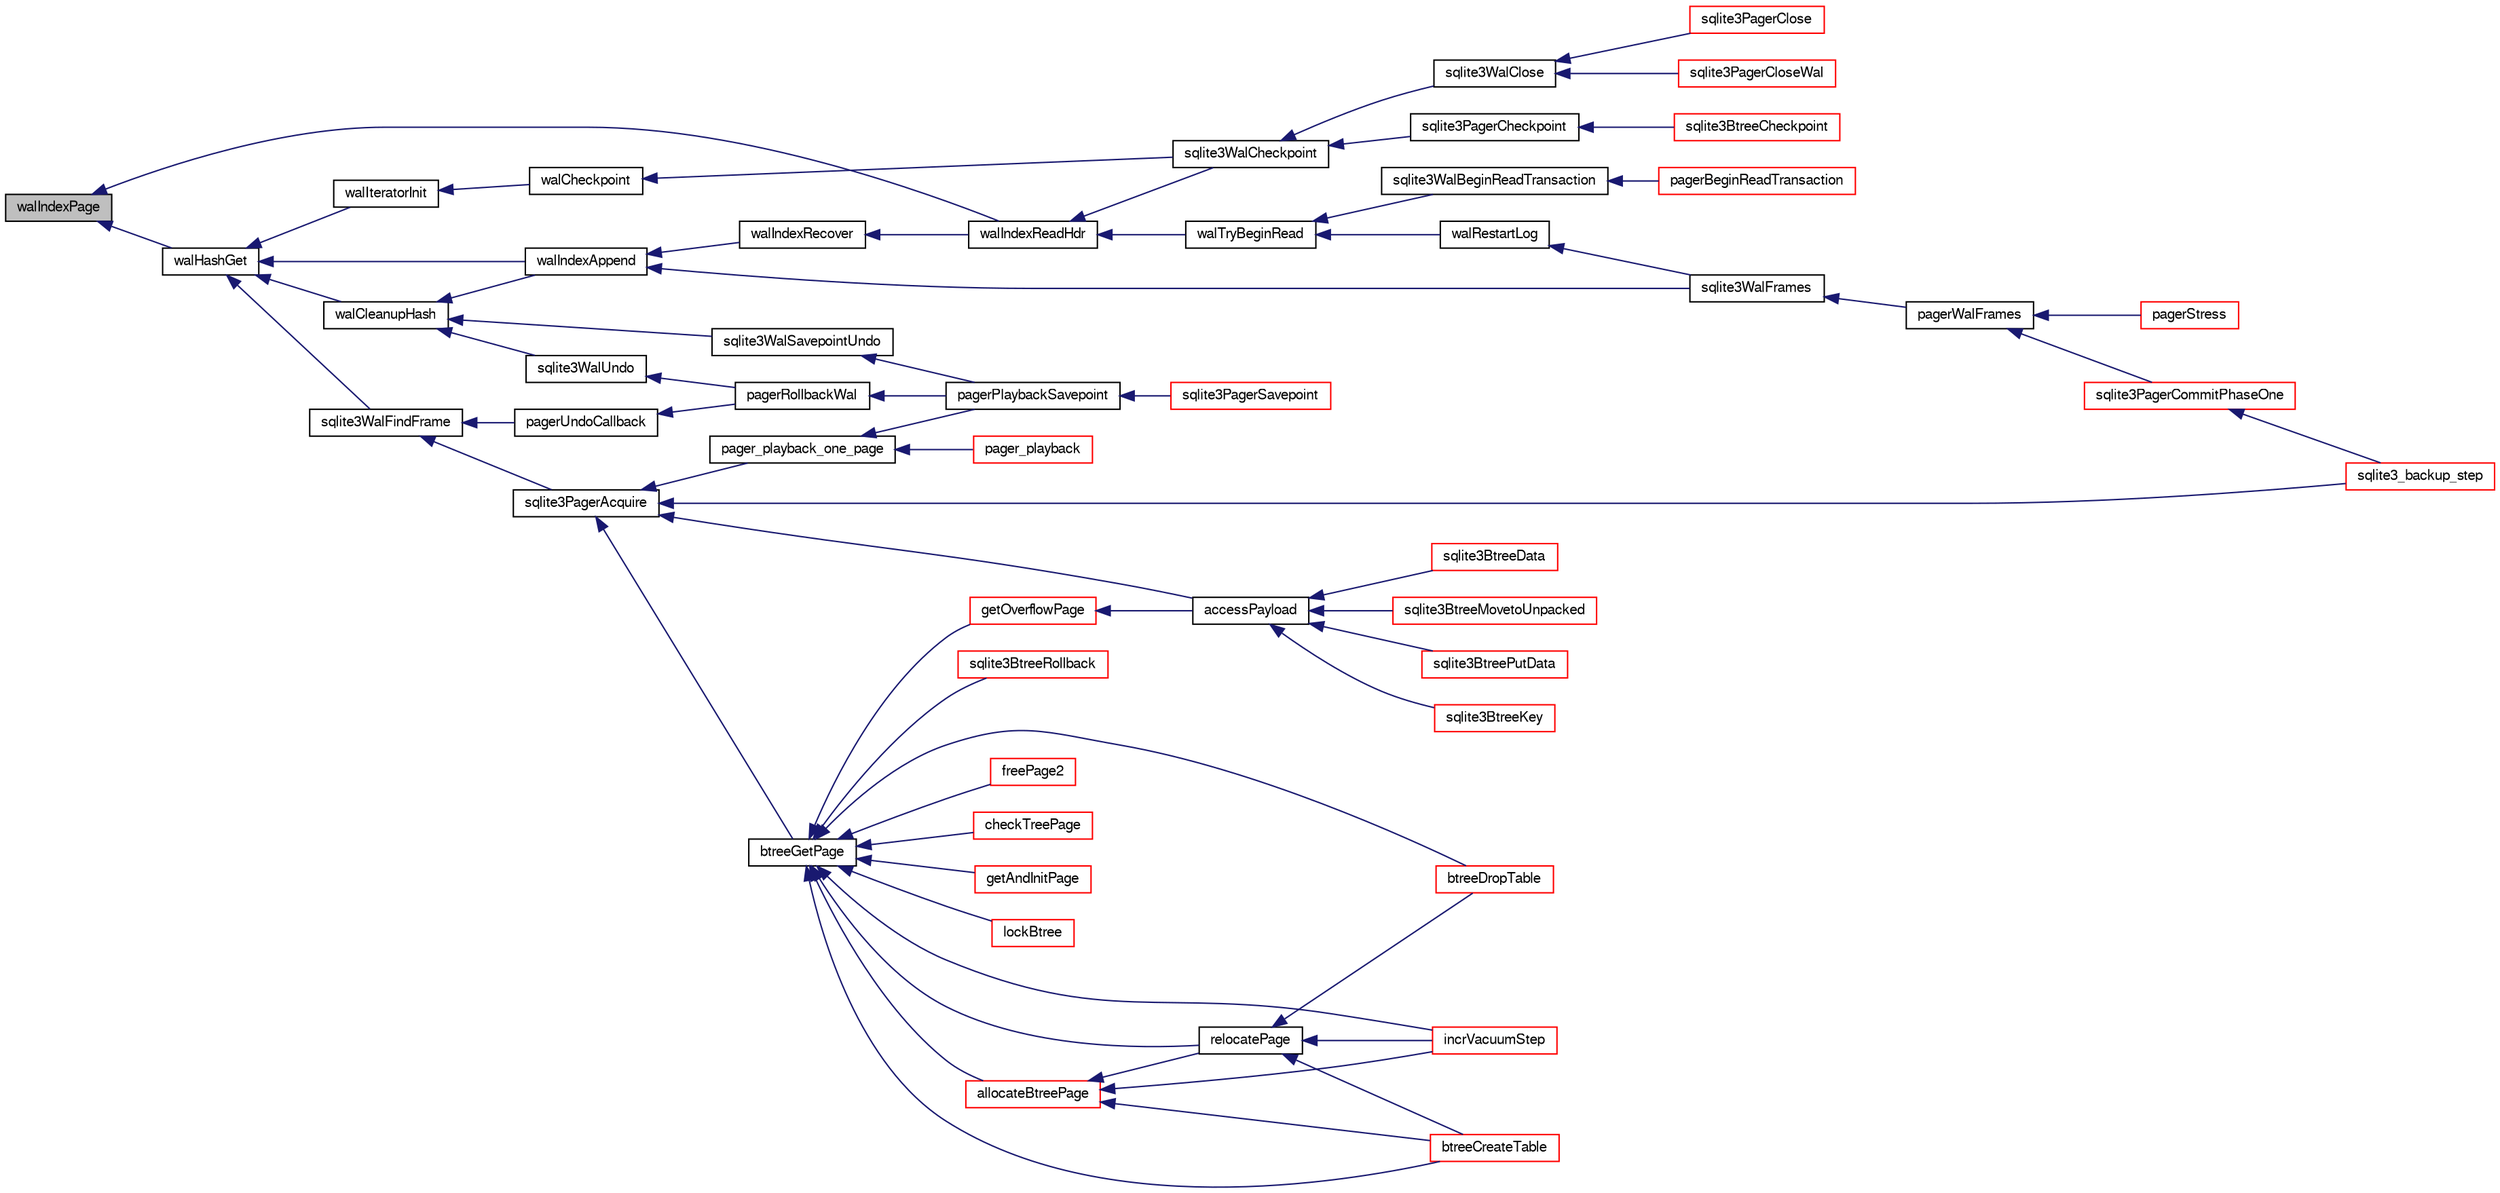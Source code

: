 digraph "walIndexPage"
{
  edge [fontname="FreeSans",fontsize="10",labelfontname="FreeSans",labelfontsize="10"];
  node [fontname="FreeSans",fontsize="10",shape=record];
  rankdir="LR";
  Node897824 [label="walIndexPage",height=0.2,width=0.4,color="black", fillcolor="grey75", style="filled", fontcolor="black"];
  Node897824 -> Node897825 [dir="back",color="midnightblue",fontsize="10",style="solid",fontname="FreeSans"];
  Node897825 [label="walHashGet",height=0.2,width=0.4,color="black", fillcolor="white", style="filled",URL="$sqlite3_8c.html#ae19bbc16575c591b6e0aee0aed2cfaf3"];
  Node897825 -> Node897826 [dir="back",color="midnightblue",fontsize="10",style="solid",fontname="FreeSans"];
  Node897826 [label="walCleanupHash",height=0.2,width=0.4,color="black", fillcolor="white", style="filled",URL="$sqlite3_8c.html#acb07b8b7a082b5b17a0cd10bc324cc94"];
  Node897826 -> Node897827 [dir="back",color="midnightblue",fontsize="10",style="solid",fontname="FreeSans"];
  Node897827 [label="walIndexAppend",height=0.2,width=0.4,color="black", fillcolor="white", style="filled",URL="$sqlite3_8c.html#a610585027d507a9b1c4a3d83bf01f517"];
  Node897827 -> Node897828 [dir="back",color="midnightblue",fontsize="10",style="solid",fontname="FreeSans"];
  Node897828 [label="walIndexRecover",height=0.2,width=0.4,color="black", fillcolor="white", style="filled",URL="$sqlite3_8c.html#ab4ee99f3710323acbeb6c495dd18d205"];
  Node897828 -> Node897829 [dir="back",color="midnightblue",fontsize="10",style="solid",fontname="FreeSans"];
  Node897829 [label="walIndexReadHdr",height=0.2,width=0.4,color="black", fillcolor="white", style="filled",URL="$sqlite3_8c.html#a66529e9c71a2bef92c4eb34bdd3a72a2"];
  Node897829 -> Node897830 [dir="back",color="midnightblue",fontsize="10",style="solid",fontname="FreeSans"];
  Node897830 [label="walTryBeginRead",height=0.2,width=0.4,color="black", fillcolor="white", style="filled",URL="$sqlite3_8c.html#a7145b08b2ade973da4b1f5882e2fa21f"];
  Node897830 -> Node897831 [dir="back",color="midnightblue",fontsize="10",style="solid",fontname="FreeSans"];
  Node897831 [label="sqlite3WalBeginReadTransaction",height=0.2,width=0.4,color="black", fillcolor="white", style="filled",URL="$sqlite3_8c.html#a4a23329d9a3206642b307e6d22635f95"];
  Node897831 -> Node897832 [dir="back",color="midnightblue",fontsize="10",style="solid",fontname="FreeSans"];
  Node897832 [label="pagerBeginReadTransaction",height=0.2,width=0.4,color="red", fillcolor="white", style="filled",URL="$sqlite3_8c.html#a4a484b6c404f96050418d965e3cc17a1"];
  Node897830 -> Node898099 [dir="back",color="midnightblue",fontsize="10",style="solid",fontname="FreeSans"];
  Node898099 [label="walRestartLog",height=0.2,width=0.4,color="black", fillcolor="white", style="filled",URL="$sqlite3_8c.html#a12a2a8718a33ce32fc99f83239a4d491"];
  Node898099 -> Node898100 [dir="back",color="midnightblue",fontsize="10",style="solid",fontname="FreeSans"];
  Node898100 [label="sqlite3WalFrames",height=0.2,width=0.4,color="black", fillcolor="white", style="filled",URL="$sqlite3_8c.html#af9606aac275558d3b96c83b2bff2d717"];
  Node898100 -> Node898101 [dir="back",color="midnightblue",fontsize="10",style="solid",fontname="FreeSans"];
  Node898101 [label="pagerWalFrames",height=0.2,width=0.4,color="black", fillcolor="white", style="filled",URL="$sqlite3_8c.html#a1675dba6bfeb50d8aa8a0509103fd004"];
  Node898101 -> Node898102 [dir="back",color="midnightblue",fontsize="10",style="solid",fontname="FreeSans"];
  Node898102 [label="pagerStress",height=0.2,width=0.4,color="red", fillcolor="white", style="filled",URL="$sqlite3_8c.html#abb21a3a371038e9e3e69af0f21a1b386"];
  Node898101 -> Node898110 [dir="back",color="midnightblue",fontsize="10",style="solid",fontname="FreeSans"];
  Node898110 [label="sqlite3PagerCommitPhaseOne",height=0.2,width=0.4,color="red", fillcolor="white", style="filled",URL="$sqlite3_8c.html#a2baf986bff9120486e9acc5951494ea7"];
  Node898110 -> Node898048 [dir="back",color="midnightblue",fontsize="10",style="solid",fontname="FreeSans"];
  Node898048 [label="sqlite3_backup_step",height=0.2,width=0.4,color="red", fillcolor="white", style="filled",URL="$sqlite3_8h.html#a1699b75e98d082eebc465a9e64c35269"];
  Node897829 -> Node898114 [dir="back",color="midnightblue",fontsize="10",style="solid",fontname="FreeSans"];
  Node898114 [label="sqlite3WalCheckpoint",height=0.2,width=0.4,color="black", fillcolor="white", style="filled",URL="$sqlite3_8c.html#a58bec6523fa854142169cdff1fbb8e5f"];
  Node898114 -> Node898115 [dir="back",color="midnightblue",fontsize="10",style="solid",fontname="FreeSans"];
  Node898115 [label="sqlite3PagerCheckpoint",height=0.2,width=0.4,color="black", fillcolor="white", style="filled",URL="$sqlite3_8c.html#a51b879bda409240901c1443161246045"];
  Node898115 -> Node898116 [dir="back",color="midnightblue",fontsize="10",style="solid",fontname="FreeSans"];
  Node898116 [label="sqlite3BtreeCheckpoint",height=0.2,width=0.4,color="red", fillcolor="white", style="filled",URL="$sqlite3_8c.html#a7aa6f5fb12dca5d734397768e90ae119"];
  Node898114 -> Node898122 [dir="back",color="midnightblue",fontsize="10",style="solid",fontname="FreeSans"];
  Node898122 [label="sqlite3WalClose",height=0.2,width=0.4,color="black", fillcolor="white", style="filled",URL="$sqlite3_8c.html#abfd7d36ec6ea41ecb2717dd4c6b0571e"];
  Node898122 -> Node898123 [dir="back",color="midnightblue",fontsize="10",style="solid",fontname="FreeSans"];
  Node898123 [label="sqlite3PagerClose",height=0.2,width=0.4,color="red", fillcolor="white", style="filled",URL="$sqlite3_8c.html#af94b1f96b60689fd09422cce2c85f53f"];
  Node898122 -> Node898129 [dir="back",color="midnightblue",fontsize="10",style="solid",fontname="FreeSans"];
  Node898129 [label="sqlite3PagerCloseWal",height=0.2,width=0.4,color="red", fillcolor="white", style="filled",URL="$sqlite3_8c.html#ac62d7d3d29214a7cad25fdd88e7c7a74"];
  Node897827 -> Node898100 [dir="back",color="midnightblue",fontsize="10",style="solid",fontname="FreeSans"];
  Node897826 -> Node898130 [dir="back",color="midnightblue",fontsize="10",style="solid",fontname="FreeSans"];
  Node898130 [label="sqlite3WalUndo",height=0.2,width=0.4,color="black", fillcolor="white", style="filled",URL="$sqlite3_8c.html#a9a106da99e04f3c34f90e9ca15678953"];
  Node898130 -> Node898131 [dir="back",color="midnightblue",fontsize="10",style="solid",fontname="FreeSans"];
  Node898131 [label="pagerRollbackWal",height=0.2,width=0.4,color="black", fillcolor="white", style="filled",URL="$sqlite3_8c.html#a80911cae8e3a137646b54d4e3e52147b"];
  Node898131 -> Node898132 [dir="back",color="midnightblue",fontsize="10",style="solid",fontname="FreeSans"];
  Node898132 [label="pagerPlaybackSavepoint",height=0.2,width=0.4,color="black", fillcolor="white", style="filled",URL="$sqlite3_8c.html#aedf76c3b6661c4244cc3e2c5464fd12e"];
  Node898132 -> Node898133 [dir="back",color="midnightblue",fontsize="10",style="solid",fontname="FreeSans"];
  Node898133 [label="sqlite3PagerSavepoint",height=0.2,width=0.4,color="red", fillcolor="white", style="filled",URL="$sqlite3_8c.html#a8b5f1920b6a8b564a47e243868f2c8d4"];
  Node897826 -> Node898232 [dir="back",color="midnightblue",fontsize="10",style="solid",fontname="FreeSans"];
  Node898232 [label="sqlite3WalSavepointUndo",height=0.2,width=0.4,color="black", fillcolor="white", style="filled",URL="$sqlite3_8c.html#acadd357868ee08e816276be2170e0904"];
  Node898232 -> Node898132 [dir="back",color="midnightblue",fontsize="10",style="solid",fontname="FreeSans"];
  Node897825 -> Node897827 [dir="back",color="midnightblue",fontsize="10",style="solid",fontname="FreeSans"];
  Node897825 -> Node898233 [dir="back",color="midnightblue",fontsize="10",style="solid",fontname="FreeSans"];
  Node898233 [label="walIteratorInit",height=0.2,width=0.4,color="black", fillcolor="white", style="filled",URL="$sqlite3_8c.html#af32190641053b9108a09fac6ff0ad652"];
  Node898233 -> Node898234 [dir="back",color="midnightblue",fontsize="10",style="solid",fontname="FreeSans"];
  Node898234 [label="walCheckpoint",height=0.2,width=0.4,color="black", fillcolor="white", style="filled",URL="$sqlite3_8c.html#ab5245070ab67db40291c71c4991aa317"];
  Node898234 -> Node898114 [dir="back",color="midnightblue",fontsize="10",style="solid",fontname="FreeSans"];
  Node897825 -> Node898235 [dir="back",color="midnightblue",fontsize="10",style="solid",fontname="FreeSans"];
  Node898235 [label="sqlite3WalFindFrame",height=0.2,width=0.4,color="black", fillcolor="white", style="filled",URL="$sqlite3_8c.html#a70d73def3adcc264f500a63178742708"];
  Node898235 -> Node898201 [dir="back",color="midnightblue",fontsize="10",style="solid",fontname="FreeSans"];
  Node898201 [label="pagerUndoCallback",height=0.2,width=0.4,color="black", fillcolor="white", style="filled",URL="$sqlite3_8c.html#aca578b7eaed97dbbc2219eb67e1de24f"];
  Node898201 -> Node898131 [dir="back",color="midnightblue",fontsize="10",style="solid",fontname="FreeSans"];
  Node898235 -> Node898137 [dir="back",color="midnightblue",fontsize="10",style="solid",fontname="FreeSans"];
  Node898137 [label="sqlite3PagerAcquire",height=0.2,width=0.4,color="black", fillcolor="white", style="filled",URL="$sqlite3_8c.html#a22a53daafd2bd778cda390312651f994"];
  Node898137 -> Node898138 [dir="back",color="midnightblue",fontsize="10",style="solid",fontname="FreeSans"];
  Node898138 [label="pager_playback_one_page",height=0.2,width=0.4,color="black", fillcolor="white", style="filled",URL="$sqlite3_8c.html#adfca1dee9939482792fe2b4ed982d00e"];
  Node898138 -> Node898139 [dir="back",color="midnightblue",fontsize="10",style="solid",fontname="FreeSans"];
  Node898139 [label="pager_playback",height=0.2,width=0.4,color="red", fillcolor="white", style="filled",URL="$sqlite3_8c.html#a9d9a750a9fc76eb4b668c8a16b164a65"];
  Node898138 -> Node898132 [dir="back",color="midnightblue",fontsize="10",style="solid",fontname="FreeSans"];
  Node898137 -> Node898140 [dir="back",color="midnightblue",fontsize="10",style="solid",fontname="FreeSans"];
  Node898140 [label="btreeGetPage",height=0.2,width=0.4,color="black", fillcolor="white", style="filled",URL="$sqlite3_8c.html#ac59679e30ceb0190614fbd19a7feb6de"];
  Node898140 -> Node898141 [dir="back",color="midnightblue",fontsize="10",style="solid",fontname="FreeSans"];
  Node898141 [label="getAndInitPage",height=0.2,width=0.4,color="red", fillcolor="white", style="filled",URL="$sqlite3_8c.html#ae85122d12808231a8d58459440a405ab"];
  Node898140 -> Node898096 [dir="back",color="midnightblue",fontsize="10",style="solid",fontname="FreeSans"];
  Node898096 [label="lockBtree",height=0.2,width=0.4,color="red", fillcolor="white", style="filled",URL="$sqlite3_8c.html#a5b808194d3178be15705a420265cee9d"];
  Node898140 -> Node898170 [dir="back",color="midnightblue",fontsize="10",style="solid",fontname="FreeSans"];
  Node898170 [label="relocatePage",height=0.2,width=0.4,color="black", fillcolor="white", style="filled",URL="$sqlite3_8c.html#af8fb5934ff87b02845c89350c57fd2bc"];
  Node898170 -> Node898171 [dir="back",color="midnightblue",fontsize="10",style="solid",fontname="FreeSans"];
  Node898171 [label="incrVacuumStep",height=0.2,width=0.4,color="red", fillcolor="white", style="filled",URL="$sqlite3_8c.html#a68a85130a567f1700dc0907ec9227892"];
  Node898170 -> Node898174 [dir="back",color="midnightblue",fontsize="10",style="solid",fontname="FreeSans"];
  Node898174 [label="btreeCreateTable",height=0.2,width=0.4,color="red", fillcolor="white", style="filled",URL="$sqlite3_8c.html#a48e09eaac366a6b585edd02553872954"];
  Node898170 -> Node898168 [dir="back",color="midnightblue",fontsize="10",style="solid",fontname="FreeSans"];
  Node898168 [label="btreeDropTable",height=0.2,width=0.4,color="red", fillcolor="white", style="filled",URL="$sqlite3_8c.html#abba4061ea34842db278e91f537d2c2ff"];
  Node898140 -> Node898171 [dir="back",color="midnightblue",fontsize="10",style="solid",fontname="FreeSans"];
  Node898140 -> Node898176 [dir="back",color="midnightblue",fontsize="10",style="solid",fontname="FreeSans"];
  Node898176 [label="sqlite3BtreeRollback",height=0.2,width=0.4,color="red", fillcolor="white", style="filled",URL="$sqlite3_8c.html#a317473acdafdd688385c8954f09de186"];
  Node898140 -> Node898177 [dir="back",color="midnightblue",fontsize="10",style="solid",fontname="FreeSans"];
  Node898177 [label="getOverflowPage",height=0.2,width=0.4,color="red", fillcolor="white", style="filled",URL="$sqlite3_8c.html#af907f898e049d621e2c9dc1ed1d63cf4"];
  Node898177 -> Node898178 [dir="back",color="midnightblue",fontsize="10",style="solid",fontname="FreeSans"];
  Node898178 [label="accessPayload",height=0.2,width=0.4,color="black", fillcolor="white", style="filled",URL="$sqlite3_8c.html#acf70e6d3cb6afd54d677b3dffb6959d2"];
  Node898178 -> Node898179 [dir="back",color="midnightblue",fontsize="10",style="solid",fontname="FreeSans"];
  Node898179 [label="sqlite3BtreeKey",height=0.2,width=0.4,color="red", fillcolor="white", style="filled",URL="$sqlite3_8c.html#ac2d5b22a7aae9c57b8a4ef7be643c1cd"];
  Node898178 -> Node898187 [dir="back",color="midnightblue",fontsize="10",style="solid",fontname="FreeSans"];
  Node898187 [label="sqlite3BtreeData",height=0.2,width=0.4,color="red", fillcolor="white", style="filled",URL="$sqlite3_8c.html#a1790f0a3e62aea4361ab60996272a78c"];
  Node898178 -> Node898146 [dir="back",color="midnightblue",fontsize="10",style="solid",fontname="FreeSans"];
  Node898146 [label="sqlite3BtreeMovetoUnpacked",height=0.2,width=0.4,color="red", fillcolor="white", style="filled",URL="$sqlite3_8c.html#a6d0b5aed55d5e85a0a6bfcae169fe579"];
  Node898178 -> Node898183 [dir="back",color="midnightblue",fontsize="10",style="solid",fontname="FreeSans"];
  Node898183 [label="sqlite3BtreePutData",height=0.2,width=0.4,color="red", fillcolor="white", style="filled",URL="$sqlite3_8c.html#a3de4f8662e8ea70d283bd57db1152a4c"];
  Node898140 -> Node898189 [dir="back",color="midnightblue",fontsize="10",style="solid",fontname="FreeSans"];
  Node898189 [label="allocateBtreePage",height=0.2,width=0.4,color="red", fillcolor="white", style="filled",URL="$sqlite3_8c.html#ae84ce1103eabfe9455a6a59e6cec4a33"];
  Node898189 -> Node898170 [dir="back",color="midnightblue",fontsize="10",style="solid",fontname="FreeSans"];
  Node898189 -> Node898171 [dir="back",color="midnightblue",fontsize="10",style="solid",fontname="FreeSans"];
  Node898189 -> Node898174 [dir="back",color="midnightblue",fontsize="10",style="solid",fontname="FreeSans"];
  Node898140 -> Node898193 [dir="back",color="midnightblue",fontsize="10",style="solid",fontname="FreeSans"];
  Node898193 [label="freePage2",height=0.2,width=0.4,color="red", fillcolor="white", style="filled",URL="$sqlite3_8c.html#a625a2c2bdaf95cdb3a7cb945201f7efb"];
  Node898140 -> Node898174 [dir="back",color="midnightblue",fontsize="10",style="solid",fontname="FreeSans"];
  Node898140 -> Node898168 [dir="back",color="midnightblue",fontsize="10",style="solid",fontname="FreeSans"];
  Node898140 -> Node898195 [dir="back",color="midnightblue",fontsize="10",style="solid",fontname="FreeSans"];
  Node898195 [label="checkTreePage",height=0.2,width=0.4,color="red", fillcolor="white", style="filled",URL="$sqlite3_8c.html#a0bdac89d12e5ac328d260ae8259777b2"];
  Node898137 -> Node898178 [dir="back",color="midnightblue",fontsize="10",style="solid",fontname="FreeSans"];
  Node898137 -> Node898048 [dir="back",color="midnightblue",fontsize="10",style="solid",fontname="FreeSans"];
  Node897824 -> Node897829 [dir="back",color="midnightblue",fontsize="10",style="solid",fontname="FreeSans"];
}
